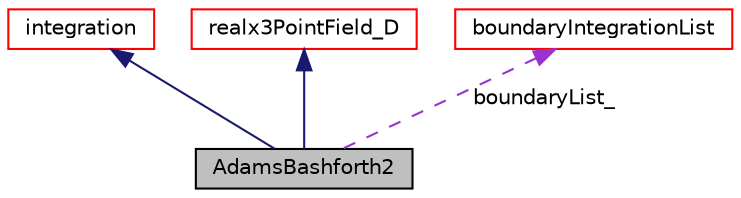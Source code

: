 digraph "AdamsBashforth2"
{
 // LATEX_PDF_SIZE
  edge [fontname="Helvetica",fontsize="10",labelfontname="Helvetica",labelfontsize="10"];
  node [fontname="Helvetica",fontsize="10",shape=record];
  Node1 [label="AdamsBashforth2",height=0.2,width=0.4,color="black", fillcolor="grey75", style="filled", fontcolor="black",tooltip="Second order Adams-Bashforth integration method for solving ODE."];
  Node2 -> Node1 [dir="back",color="midnightblue",fontsize="10",style="solid",fontname="Helvetica"];
  Node2 [label="integration",height=0.2,width=0.4,color="red", fillcolor="white", style="filled",URL="$classpFlow_1_1integration.html",tooltip="Base class for integrating the first order ODE (IVP)"];
  Node66 -> Node1 [dir="back",color="midnightblue",fontsize="10",style="solid",fontname="Helvetica"];
  Node66 [label="realx3PointField_D",height=0.2,width=0.4,color="red", fillcolor="white", style="filled",URL="$classpFlow_1_1pointField.html",tooltip=" "];
  Node75 -> Node1 [dir="back",color="darkorchid3",fontsize="10",style="dashed",label=" boundaryList_" ,fontname="Helvetica"];
  Node75 [label="boundaryIntegrationList",height=0.2,width=0.4,color="red", fillcolor="white", style="filled",URL="$classpFlow_1_1boundaryIntegrationList.html",tooltip=" "];
}
